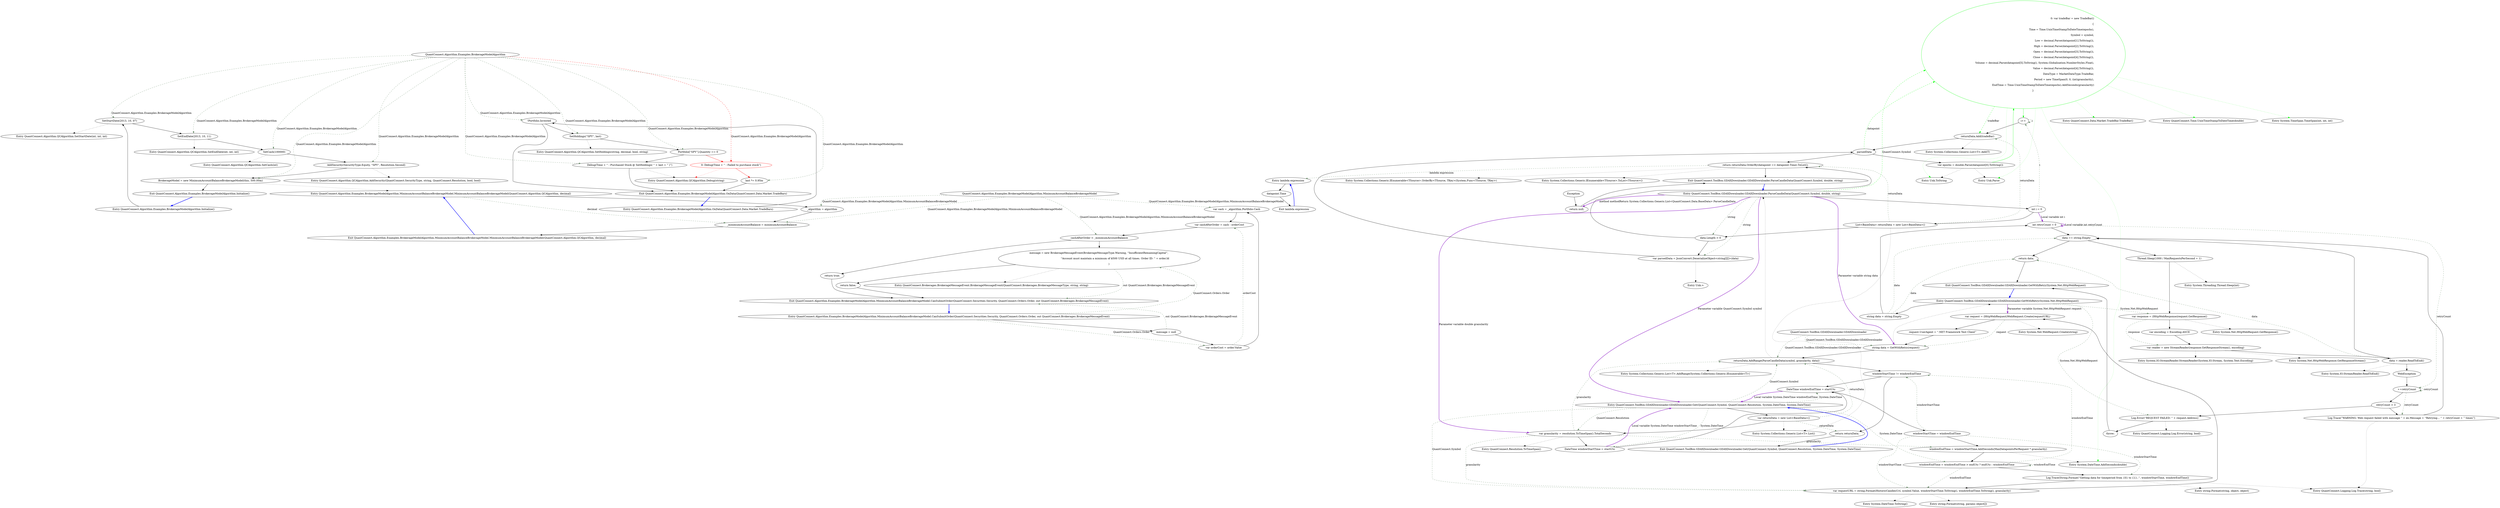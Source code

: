 digraph  {
n36 [label="QuantConnect.Algorithm.Examples.BrokerageModelAlgorithm", span=""];
n37 [label="QuantConnect.Algorithm.Examples.BrokerageModelAlgorithm.MinimumAccountBalanceBrokerageModel", span=""];
n0 [cluster="QuantConnect.Algorithm.Examples.BrokerageModelAlgorithm.Initialize()", label="Entry QuantConnect.Algorithm.Examples.BrokerageModelAlgorithm.Initialize()", span="32-32"];
n1 [cluster="QuantConnect.Algorithm.Examples.BrokerageModelAlgorithm.Initialize()", label="SetStartDate(2013, 10, 07)", span="34-34"];
n2 [cluster="QuantConnect.Algorithm.Examples.BrokerageModelAlgorithm.Initialize()", label="SetEndDate(2013, 10, 11)", span="35-35"];
n7 [cluster="QuantConnect.Algorithm.QCAlgorithm.SetStartDate(int, int, int)", label="Entry QuantConnect.Algorithm.QCAlgorithm.SetStartDate(int, int, int)", span="538-538"];
n3 [cluster="QuantConnect.Algorithm.Examples.BrokerageModelAlgorithm.Initialize()", label="SetCash(100000)", span="36-36"];
n8 [cluster="QuantConnect.Algorithm.QCAlgorithm.SetEndDate(int, int, int)", label="Entry QuantConnect.Algorithm.QCAlgorithm.SetEndDate(int, int, int)", span="563-563"];
n4 [cluster="QuantConnect.Algorithm.Examples.BrokerageModelAlgorithm.Initialize()", label="AddSecurity(SecurityType.Equity, ''SPY'', Resolution.Second)", span="38-38"];
n9 [cluster="QuantConnect.Algorithm.QCAlgorithm.SetCash(int)", label="Entry QuantConnect.Algorithm.QCAlgorithm.SetCash(int)", span="487-487"];
n5 [cluster="QuantConnect.Algorithm.Examples.BrokerageModelAlgorithm.Initialize()", label="BrokerageModel = new MinimumAccountBalanceBrokerageModel(this, 500.00m)", span="51-51"];
n10 [cluster="QuantConnect.Algorithm.QCAlgorithm.AddSecurity(QuantConnect.SecurityType, string, QuantConnect.Resolution, bool, bool)", label="Entry QuantConnect.Algorithm.QCAlgorithm.AddSecurity(QuantConnect.SecurityType, string, QuantConnect.Resolution, bool, bool)", span="718-718"];
n6 [cluster="QuantConnect.Algorithm.Examples.BrokerageModelAlgorithm.Initialize()", label="Exit QuantConnect.Algorithm.Examples.BrokerageModelAlgorithm.Initialize()", span="32-32"];
n11 [cluster="QuantConnect.Algorithm.Examples.BrokerageModelAlgorithm.MinimumAccountBalanceBrokerageModel.MinimumAccountBalanceBrokerageModel(QuantConnect.Algorithm.QCAlgorithm, decimal)", label="Entry QuantConnect.Algorithm.Examples.BrokerageModelAlgorithm.MinimumAccountBalanceBrokerageModel.MinimumAccountBalanceBrokerageModel(QuantConnect.Algorithm.QCAlgorithm, decimal)", span="87-87"];
n12 [cluster="QuantConnect.Algorithm.Examples.BrokerageModelAlgorithm.OnData(QuantConnect.Data.Market.TradeBars)", label="Entry QuantConnect.Algorithm.Examples.BrokerageModelAlgorithm.OnData(QuantConnect.Data.Market.TradeBars)", span="60-60"];
n13 [cluster="QuantConnect.Algorithm.Examples.BrokerageModelAlgorithm.OnData(QuantConnect.Data.Market.TradeBars)", label="!Portfolio.Invested", span="62-62"];
n14 [cluster="QuantConnect.Algorithm.Examples.BrokerageModelAlgorithm.OnData(QuantConnect.Data.Market.TradeBars)", label="SetHoldings(''SPY'', last)", span="65-65"];
n19 [cluster="QuantConnect.Algorithm.Examples.BrokerageModelAlgorithm.OnData(QuantConnect.Data.Market.TradeBars)", label="Exit QuantConnect.Algorithm.Examples.BrokerageModelAlgorithm.OnData(QuantConnect.Data.Market.TradeBars)", span="60-60"];
n15 [cluster="QuantConnect.Algorithm.Examples.BrokerageModelAlgorithm.OnData(QuantConnect.Data.Market.TradeBars)", label="Portfolio[''SPY''].Quantity == 0", span="66-66"];
n20 [cluster="QuantConnect.Algorithm.QCAlgorithm.SetHoldings(string, decimal, bool, string)", label="Entry QuantConnect.Algorithm.QCAlgorithm.SetHoldings(string, decimal, bool, string)", span="499-499"];
n16 [cluster="QuantConnect.Algorithm.Examples.BrokerageModelAlgorithm.OnData(QuantConnect.Data.Market.TradeBars)", color=red, community=0, label="0: Debug(Time + '' - Failed to purchase stock'')", span="69-69"];
n18 [cluster="QuantConnect.Algorithm.Examples.BrokerageModelAlgorithm.OnData(QuantConnect.Data.Market.TradeBars)", label="Debug(Time + '' - Purchased Stock @ SetHoldings( '' + last + '' )'')", span="74-74"];
n17 [cluster="QuantConnect.Algorithm.Examples.BrokerageModelAlgorithm.OnData(QuantConnect.Data.Market.TradeBars)", label="last *= 0.95m", span="70-70"];
n21 [cluster="QuantConnect.Algorithm.QCAlgorithm.Debug(string)", label="Entry QuantConnect.Algorithm.QCAlgorithm.Debug(string)", span="864-864"];
n22 [cluster="QuantConnect.Algorithm.Examples.BrokerageModelAlgorithm.MinimumAccountBalanceBrokerageModel.MinimumAccountBalanceBrokerageModel(QuantConnect.Algorithm.QCAlgorithm, decimal)", label="_algorithm = algorithm", span="89-89"];
n23 [cluster="QuantConnect.Algorithm.Examples.BrokerageModelAlgorithm.MinimumAccountBalanceBrokerageModel.MinimumAccountBalanceBrokerageModel(QuantConnect.Algorithm.QCAlgorithm, decimal)", label="_minimumAccountBalance = minimumAccountBalance", span="90-90"];
n24 [cluster="QuantConnect.Algorithm.Examples.BrokerageModelAlgorithm.MinimumAccountBalanceBrokerageModel.MinimumAccountBalanceBrokerageModel(QuantConnect.Algorithm.QCAlgorithm, decimal)", label="Exit QuantConnect.Algorithm.Examples.BrokerageModelAlgorithm.MinimumAccountBalanceBrokerageModel.MinimumAccountBalanceBrokerageModel(QuantConnect.Algorithm.QCAlgorithm, decimal)", span="87-87"];
n25 [cluster="QuantConnect.Algorithm.Examples.BrokerageModelAlgorithm.MinimumAccountBalanceBrokerageModel.CanSubmitOrder(QuantConnect.Securities.Security, QuantConnect.Orders.Order, out QuantConnect.Brokerages.BrokerageMessageEvent)", label="Entry QuantConnect.Algorithm.Examples.BrokerageModelAlgorithm.MinimumAccountBalanceBrokerageModel.CanSubmitOrder(QuantConnect.Securities.Security, QuantConnect.Orders.Order, out QuantConnect.Brokerages.BrokerageMessageEvent)", span="96-96"];
n26 [cluster="QuantConnect.Algorithm.Examples.BrokerageModelAlgorithm.MinimumAccountBalanceBrokerageModel.CanSubmitOrder(QuantConnect.Securities.Security, QuantConnect.Orders.Order, out QuantConnect.Brokerages.BrokerageMessageEvent)", label="message = null", span="98-98"];
n27 [cluster="QuantConnect.Algorithm.Examples.BrokerageModelAlgorithm.MinimumAccountBalanceBrokerageModel.CanSubmitOrder(QuantConnect.Securities.Security, QuantConnect.Orders.Order, out QuantConnect.Brokerages.BrokerageMessageEvent)", label="var orderCost = order.Value", span="102-102"];
n31 [cluster="QuantConnect.Algorithm.Examples.BrokerageModelAlgorithm.MinimumAccountBalanceBrokerageModel.CanSubmitOrder(QuantConnect.Securities.Security, QuantConnect.Orders.Order, out QuantConnect.Brokerages.BrokerageMessageEvent)", label="message = new BrokerageMessageEvent(BrokerageMessageType.Warning, ''InsufficientRemainingCapital'', \r\n                        ''Account must maintain a minimum of $500 USD at all times. Order ID: '' + order.Id\r\n                        )", span="108-110"];
n34 [cluster="QuantConnect.Algorithm.Examples.BrokerageModelAlgorithm.MinimumAccountBalanceBrokerageModel.CanSubmitOrder(QuantConnect.Securities.Security, QuantConnect.Orders.Order, out QuantConnect.Brokerages.BrokerageMessageEvent)", label="Exit QuantConnect.Algorithm.Examples.BrokerageModelAlgorithm.MinimumAccountBalanceBrokerageModel.CanSubmitOrder(QuantConnect.Securities.Security, QuantConnect.Orders.Order, out QuantConnect.Brokerages.BrokerageMessageEvent)", span="96-96"];
n28 [cluster="QuantConnect.Algorithm.Examples.BrokerageModelAlgorithm.MinimumAccountBalanceBrokerageModel.CanSubmitOrder(QuantConnect.Securities.Security, QuantConnect.Orders.Order, out QuantConnect.Brokerages.BrokerageMessageEvent)", label="var cash = _algorithm.Portfolio.Cash", span="103-103"];
n29 [cluster="QuantConnect.Algorithm.Examples.BrokerageModelAlgorithm.MinimumAccountBalanceBrokerageModel.CanSubmitOrder(QuantConnect.Securities.Security, QuantConnect.Orders.Order, out QuantConnect.Brokerages.BrokerageMessageEvent)", label="var cashAfterOrder = cash - orderCost", span="104-104"];
n30 [cluster="QuantConnect.Algorithm.Examples.BrokerageModelAlgorithm.MinimumAccountBalanceBrokerageModel.CanSubmitOrder(QuantConnect.Securities.Security, QuantConnect.Orders.Order, out QuantConnect.Brokerages.BrokerageMessageEvent)", label="cashAfterOrder < _minimumAccountBalance", span="105-105"];
n33 [cluster="QuantConnect.Algorithm.Examples.BrokerageModelAlgorithm.MinimumAccountBalanceBrokerageModel.CanSubmitOrder(QuantConnect.Securities.Security, QuantConnect.Orders.Order, out QuantConnect.Brokerages.BrokerageMessageEvent)", label="return true;", span="113-113"];
n32 [cluster="QuantConnect.Algorithm.Examples.BrokerageModelAlgorithm.MinimumAccountBalanceBrokerageModel.CanSubmitOrder(QuantConnect.Securities.Security, QuantConnect.Orders.Order, out QuantConnect.Brokerages.BrokerageMessageEvent)", label="return false;", span="111-111"];
n35 [cluster="QuantConnect.Brokerages.BrokerageMessageEvent.BrokerageMessageEvent(QuantConnect.Brokerages.BrokerageMessageType, string, string)", label="Entry QuantConnect.Brokerages.BrokerageMessageEvent.BrokerageMessageEvent(QuantConnect.Brokerages.BrokerageMessageType, string, string)", span="56-56"];
d56 [cluster="QuantConnect.ToolBox.GDAXDownloader.GDAXDownloader.ParseCandleData(QuantConnect.Symbol, double, string)", color=green, community=0, label="0: var tradeBar = new TradeBar()\r\n                        {\r\n                            Time = Time.UnixTimeStampToDateTime(epochs),\r\n                            Symbol = symbol,\r\n                            Low = decimal.Parse(datapoint[1].ToString()),\r\n                            High = decimal.Parse(datapoint[2].ToString()),\r\n                            Open = decimal.Parse(datapoint[3].ToString()),\r\n                            Close = decimal.Parse(datapoint[4].ToString()),\r\n                            Volume = decimal.Parse(datapoint[5].ToString(), System.Globalization.NumberStyles.Float),\r\n                            Value = decimal.Parse(datapoint[4].ToString()),\r\n                            DataType = MarketDataType.TradeBar,\r\n                            Period = new TimeSpan(0, 0, (int)granularity),\r\n                            EndTime = Time.UnixTimeStampToDateTime(epochs).AddSeconds(granularity)\r\n                        }", span="129-142"];
d26 [cluster="QuantConnect.ToolBox.GDAXDownloader.GDAXDownloader.ParseCandleData(QuantConnect.Symbol, double, string)", label="Entry QuantConnect.ToolBox.GDAXDownloader.GDAXDownloader.ParseCandleData(QuantConnect.Symbol, double, string)", span="116-116"];
d54 [cluster="QuantConnect.ToolBox.GDAXDownloader.GDAXDownloader.ParseCandleData(QuantConnect.Symbol, double, string)", label=parsedData, span="126-126"];
d55 [cluster="QuantConnect.ToolBox.GDAXDownloader.GDAXDownloader.ParseCandleData(QuantConnect.Symbol, double, string)", label="var epochs = double.Parse(datapoint[0].ToString())", span="128-128"];
d57 [cluster="QuantConnect.ToolBox.GDAXDownloader.GDAXDownloader.ParseCandleData(QuantConnect.Symbol, double, string)", label="i++", span="143-143"];
d66 [cluster="QuantConnect.Data.Market.TradeBar.TradeBar()", label="Entry QuantConnect.Data.Market.TradeBar.TradeBar()", span="120-120"];
d67 [cluster="QuantConnect.Time.UnixTimeStampToDateTime(double)", label="Entry QuantConnect.Time.UnixTimeStampToDateTime(double)", span="127-127"];
d64 [cluster="Unk.ToString", label="Entry Unk.ToString", span=""];
d65 [cluster="Unk.Parse", label="Entry Unk.Parse", span=""];
d68 [cluster="System.TimeSpan.TimeSpan(int, int, int)", label="Entry System.TimeSpan.TimeSpan(int, int, int)", span="0-0"];
d19 [cluster="System.DateTime.AddSeconds(double)", label="Entry System.DateTime.AddSeconds(double)", span="0-0"];
d58 [cluster="QuantConnect.ToolBox.GDAXDownloader.GDAXDownloader.ParseCandleData(QuantConnect.Symbol, double, string)", label="returnData.Add(tradeBar)", span="144-144"];
d13 [cluster="QuantConnect.ToolBox.GDAXDownloader.GDAXDownloader.Get(QuantConnect.Symbol, QuantConnect.Resolution, System.DateTime, System.DateTime)", label="returnData.AddRange(ParseCandleData(symbol, granularity, data))", span="66-66"];
d62 [cluster="QuantConnect.ToolBox.GDAXDownloader.GDAXDownloader.ParseCandleData(QuantConnect.Symbol, double, string)", label="Exit QuantConnect.ToolBox.GDAXDownloader.GDAXDownloader.ParseCandleData(QuantConnect.Symbol, double, string)", span="116-116"];
d50 [cluster="QuantConnect.ToolBox.GDAXDownloader.GDAXDownloader.ParseCandleData(QuantConnect.Symbol, double, string)", label="int i = 0", span="118-118"];
d52 [cluster="QuantConnect.ToolBox.GDAXDownloader.GDAXDownloader.ParseCandleData(QuantConnect.Symbol, double, string)", label="data.Length > 0", span="122-122"];
d53 [cluster="QuantConnect.ToolBox.GDAXDownloader.GDAXDownloader.ParseCandleData(QuantConnect.Symbol, double, string)", label="var parsedData = JsonConvert.DeserializeObject<string[][]>(data)", span="124-124"];
d0 [cluster="QuantConnect.ToolBox.GDAXDownloader.GDAXDownloader.Get(QuantConnect.Symbol, QuantConnect.Resolution, System.DateTime, System.DateTime)", label="Entry QuantConnect.ToolBox.GDAXDownloader.GDAXDownloader.Get(QuantConnect.Symbol, QuantConnect.Resolution, System.DateTime, System.DateTime)", span="45-45"];
d2 [cluster="QuantConnect.ToolBox.GDAXDownloader.GDAXDownloader.Get(QuantConnect.Symbol, QuantConnect.Resolution, System.DateTime, System.DateTime)", label="var granularity = resolution.ToTimeSpan().TotalSeconds", span="48-48"];
d12 [cluster="QuantConnect.ToolBox.GDAXDownloader.GDAXDownloader.Get(QuantConnect.Symbol, QuantConnect.Resolution, System.DateTime, System.DateTime)", label="string data = GetWithRetry(request)", span="65-65"];
d61 [cluster="QuantConnect.ToolBox.GDAXDownloader.GDAXDownloader.ParseCandleData(QuantConnect.Symbol, double, string)", label="return null;", span="151-151"];
d59 [cluster="QuantConnect.ToolBox.GDAXDownloader.GDAXDownloader.ParseCandleData(QuantConnect.Symbol, double, string)", label="return returnData.OrderBy(datapoint => datapoint.Time).ToList();", span="147-147"];
d6 [cluster="QuantConnect.ToolBox.GDAXDownloader.GDAXDownloader.Get(QuantConnect.Symbol, QuantConnect.Resolution, System.DateTime, System.DateTime)", label="windowEndTime = windowStartTime.AddSeconds(MaxDatapointsPerRequest * granularity)", span="56-56"];
d51 [cluster="QuantConnect.ToolBox.GDAXDownloader.GDAXDownloader.ParseCandleData(QuantConnect.Symbol, double, string)", label="List<BaseData> returnData = new List<BaseData>()", span="121-121"];
d69 [cluster="System.Collections.Generic.List<T>.Add(T)", label="Entry System.Collections.Generic.List<T>.Add(T)", span="0-0"];
d75 [label="QuantConnect.ToolBox.GDAXDownloader.GDAXDownloader", span=""];
d1 [cluster="QuantConnect.ToolBox.GDAXDownloader.GDAXDownloader.Get(QuantConnect.Symbol, QuantConnect.Resolution, System.DateTime, System.DateTime)", label="var returnData = new List<BaseData>()", span="47-47"];
d14 [cluster="QuantConnect.ToolBox.GDAXDownloader.GDAXDownloader.Get(QuantConnect.Symbol, QuantConnect.Resolution, System.DateTime, System.DateTime)", label="windowStartTime != windowEndTime", span="68-68"];
d27 [cluster="System.Collections.Generic.List<T>.AddRange(System.Collections.Generic.IEnumerable<T>)", label="Entry System.Collections.Generic.List<T>.AddRange(System.Collections.Generic.IEnumerable<T>)", span="0-0"];
d29 [cluster="QuantConnect.ToolBox.GDAXDownloader.GDAXDownloader.GetWithRetry(System.Net.HttpWebRequest)", label="int retryCount = 0", span="81-81"];
d63 [cluster="Unk.>", label="Entry Unk.>", span=""];
d3 [cluster="QuantConnect.ToolBox.GDAXDownloader.GDAXDownloader.Get(QuantConnect.Symbol, QuantConnect.Resolution, System.DateTime, System.DateTime)", label="DateTime windowStartTime = startUtc", span="50-50"];
d4 [cluster="QuantConnect.ToolBox.GDAXDownloader.GDAXDownloader.Get(QuantConnect.Symbol, QuantConnect.Resolution, System.DateTime, System.DateTime)", label="DateTime windowEndTime = startUtc", span="51-51"];
d16 [cluster="QuantConnect.ToolBox.GDAXDownloader.GDAXDownloader.Get(QuantConnect.Symbol, QuantConnect.Resolution, System.DateTime, System.DateTime)", label="Exit QuantConnect.ToolBox.GDAXDownloader.GDAXDownloader.Get(QuantConnect.Symbol, QuantConnect.Resolution, System.DateTime, System.DateTime)", span="45-45"];
d7 [cluster="QuantConnect.ToolBox.GDAXDownloader.GDAXDownloader.Get(QuantConnect.Symbol, QuantConnect.Resolution, System.DateTime, System.DateTime)", label="windowEndTime = windowEndTime > endUtc ? endUtc : windowEndTime", span="57-57"];
d9 [cluster="QuantConnect.ToolBox.GDAXDownloader.GDAXDownloader.Get(QuantConnect.Symbol, QuantConnect.Resolution, System.DateTime, System.DateTime)", label="var requestURL = string.Format(HistoricCandlesUrl, symbol.Value, windowStartTime.ToString(), windowEndTime.ToString(), granularity)", span="61-61"];
d18 [cluster="QuantConnect.Resolution.ToTimeSpan()", label="Entry QuantConnect.Resolution.ToTimeSpan()", span="722-722"];
d10 [cluster="QuantConnect.ToolBox.GDAXDownloader.GDAXDownloader.Get(QuantConnect.Symbol, QuantConnect.Resolution, System.DateTime, System.DateTime)", label="var request = (HttpWebRequest)WebRequest.Create(requestURL)", span="62-62"];
d11 [cluster="QuantConnect.ToolBox.GDAXDownloader.GDAXDownloader.Get(QuantConnect.Symbol, QuantConnect.Resolution, System.DateTime, System.DateTime)", label="request.UserAgent = ''.NET Framework Test Client''", span="63-63"];
d25 [cluster="QuantConnect.ToolBox.GDAXDownloader.GDAXDownloader.GetWithRetry(System.Net.HttpWebRequest)", label="Entry QuantConnect.ToolBox.GDAXDownloader.GDAXDownloader.GetWithRetry(System.Net.HttpWebRequest)", span="78-78"];
d60 [cluster="QuantConnect.ToolBox.GDAXDownloader.GDAXDownloader.ParseCandleData(QuantConnect.Symbol, double, string)", label=Exception, span="149-149"];
d70 [cluster="System.Collections.Generic.IEnumerable<TSource>.OrderBy<TSource, TKey>(System.Func<TSource, TKey>)", label="Entry System.Collections.Generic.IEnumerable<TSource>.OrderBy<TSource, TKey>(System.Func<TSource, TKey>)", span="0-0"];
d71 [cluster="System.Collections.Generic.IEnumerable<TSource>.ToList<TSource>()", label="Entry System.Collections.Generic.IEnumerable<TSource>.ToList<TSource>()", span="0-0"];
d72 [cluster="lambda expression", label="Entry lambda expression", span="147-147"];
d5 [cluster="QuantConnect.ToolBox.GDAXDownloader.GDAXDownloader.Get(QuantConnect.Symbol, QuantConnect.Resolution, System.DateTime, System.DateTime)", label="windowStartTime = windowEndTime", span="55-55"];
d17 [cluster="System.Collections.Generic.List<T>.List()", label="Entry System.Collections.Generic.List<T>.List()", span="0-0"];
d15 [cluster="QuantConnect.ToolBox.GDAXDownloader.GDAXDownloader.Get(QuantConnect.Symbol, QuantConnect.Resolution, System.DateTime, System.DateTime)", label="return returnData;", span="70-70"];
d28 [cluster="QuantConnect.ToolBox.GDAXDownloader.GDAXDownloader.GetWithRetry(System.Net.HttpWebRequest)", label="string data = string.Empty", span="80-80"];
d30 [cluster="QuantConnect.ToolBox.GDAXDownloader.GDAXDownloader.GetWithRetry(System.Net.HttpWebRequest)", label="data == string.Empty", span="82-82"];
d37 [cluster="QuantConnect.ToolBox.GDAXDownloader.GDAXDownloader.GetWithRetry(System.Net.HttpWebRequest)", label="++retryCount", span="97-97"];
d8 [cluster="QuantConnect.ToolBox.GDAXDownloader.GDAXDownloader.Get(QuantConnect.Symbol, QuantConnect.Resolution, System.DateTime, System.DateTime)", label="Log.Trace(String.Format(''Getting data for timeperiod from {0} to {1}..'', windowStartTime, windowEndTime))", span="59-59"];
d22 [cluster="System.DateTime.ToString()", label="Entry System.DateTime.ToString()", span="0-0"];
d23 [cluster="string.Format(string, params object[])", label="Entry string.Format(string, params object[])", span="0-0"];
d24 [cluster="System.Net.WebRequest.Create(string)", label="Entry System.Net.WebRequest.Create(string)", span="0-0"];
d43 [cluster="QuantConnect.ToolBox.GDAXDownloader.GDAXDownloader.GetWithRetry(System.Net.HttpWebRequest)", label="Exit QuantConnect.ToolBox.GDAXDownloader.GDAXDownloader.GetWithRetry(System.Net.HttpWebRequest)", span="78-78"];
d32 [cluster="QuantConnect.ToolBox.GDAXDownloader.GDAXDownloader.GetWithRetry(System.Net.HttpWebRequest)", label="var response = (HttpWebResponse)request.GetResponse()", span="87-87"];
d39 [cluster="QuantConnect.ToolBox.GDAXDownloader.GDAXDownloader.GetWithRetry(System.Net.HttpWebRequest)", label="Log.Error(''REQUEST FAILED: '' + request.Address)", span="100-100"];
d74 [cluster="lambda expression", label="Exit lambda expression", span="147-147"];
d73 [cluster="lambda expression", label="datapoint.Time", span="147-147"];
d42 [cluster="QuantConnect.ToolBox.GDAXDownloader.GDAXDownloader.GetWithRetry(System.Net.HttpWebRequest)", label="return data;", span="106-106"];
d35 [cluster="QuantConnect.ToolBox.GDAXDownloader.GDAXDownloader.GetWithRetry(System.Net.HttpWebRequest)", label="data = reader.ReadToEnd()", span="92-92"];
d41 [cluster="QuantConnect.ToolBox.GDAXDownloader.GDAXDownloader.GetWithRetry(System.Net.HttpWebRequest)", label="Log.Trace(''WARNING: Web request failed with message '' + ex.Message + ''Retrying... '' + retryCount + '' times'')", span="103-103"];
d31 [cluster="QuantConnect.ToolBox.GDAXDownloader.GDAXDownloader.GetWithRetry(System.Net.HttpWebRequest)", label="Thread.Sleep(1000 / MaxRequestsPerSecond + 1)", span="86-86"];
d36 [cluster="QuantConnect.ToolBox.GDAXDownloader.GDAXDownloader.GetWithRetry(System.Net.HttpWebRequest)", label=WebException, span="95-95"];
d38 [cluster="QuantConnect.ToolBox.GDAXDownloader.GDAXDownloader.GetWithRetry(System.Net.HttpWebRequest)", label="retryCount > 3", span="98-98"];
d20 [cluster="string.Format(string, object, object)", label="Entry string.Format(string, object, object)", span="0-0"];
d21 [cluster="QuantConnect.Logging.Log.Trace(string, bool)", label="Entry QuantConnect.Logging.Log.Trace(string, bool)", span="106-106"];
d40 [cluster="QuantConnect.ToolBox.GDAXDownloader.GDAXDownloader.GetWithRetry(System.Net.HttpWebRequest)", label="throw;", span="101-101"];
d33 [cluster="QuantConnect.ToolBox.GDAXDownloader.GDAXDownloader.GetWithRetry(System.Net.HttpWebRequest)", label="var encoding = Encoding.ASCII", span="88-88"];
d45 [cluster="System.Net.HttpWebRequest.GetResponse()", label="Entry System.Net.HttpWebRequest.GetResponse()", span="0-0"];
d34 [cluster="QuantConnect.ToolBox.GDAXDownloader.GDAXDownloader.GetWithRetry(System.Net.HttpWebRequest)", label="var reader = new StreamReader(response.GetResponseStream(), encoding)", span="90-90"];
d49 [cluster="QuantConnect.Logging.Log.Error(string, bool)", label="Entry QuantConnect.Logging.Log.Error(string, bool)", span="65-65"];
d48 [cluster="System.IO.StreamReader.ReadToEnd()", label="Entry System.IO.StreamReader.ReadToEnd()", span="0-0"];
d44 [cluster="System.Threading.Thread.Sleep(int)", label="Entry System.Threading.Thread.Sleep(int)", span="0-0"];
d46 [cluster="System.IO.StreamReader.StreamReader(System.IO.Stream, System.Text.Encoding)", label="Entry System.IO.StreamReader.StreamReader(System.IO.Stream, System.Text.Encoding)", span="0-0"];
d47 [cluster="System.Net.HttpWebResponse.GetResponseStream()", label="Entry System.Net.HttpWebResponse.GetResponseStream()", span="0-0"];
n36 -> n1  [color=darkseagreen4, key=1, label="QuantConnect.Algorithm.Examples.BrokerageModelAlgorithm", style=dashed];
n36 -> n2  [color=darkseagreen4, key=1, label="QuantConnect.Algorithm.Examples.BrokerageModelAlgorithm", style=dashed];
n36 -> n3  [color=darkseagreen4, key=1, label="QuantConnect.Algorithm.Examples.BrokerageModelAlgorithm", style=dashed];
n36 -> n4  [color=darkseagreen4, key=1, label="QuantConnect.Algorithm.Examples.BrokerageModelAlgorithm", style=dashed];
n36 -> n5  [color=darkseagreen4, key=1, label="QuantConnect.Algorithm.Examples.BrokerageModelAlgorithm", style=dashed];
n36 -> n13  [color=darkseagreen4, key=1, label="QuantConnect.Algorithm.Examples.BrokerageModelAlgorithm", style=dashed];
n36 -> n14  [color=darkseagreen4, key=1, label="QuantConnect.Algorithm.Examples.BrokerageModelAlgorithm", style=dashed];
n36 -> n15  [color=darkseagreen4, key=1, label="QuantConnect.Algorithm.Examples.BrokerageModelAlgorithm", style=dashed];
n36 -> n16  [color=red, key=1, label="QuantConnect.Algorithm.Examples.BrokerageModelAlgorithm", style=dashed];
n36 -> n17  [color=darkseagreen4, key=1, label="QuantConnect.Algorithm.Examples.BrokerageModelAlgorithm", style=dashed];
n36 -> n18  [color=darkseagreen4, key=1, label="QuantConnect.Algorithm.Examples.BrokerageModelAlgorithm", style=dashed];
n37 -> n22  [color=darkseagreen4, key=1, label="QuantConnect.Algorithm.Examples.BrokerageModelAlgorithm.MinimumAccountBalanceBrokerageModel", style=dashed];
n37 -> n23  [color=darkseagreen4, key=1, label="QuantConnect.Algorithm.Examples.BrokerageModelAlgorithm.MinimumAccountBalanceBrokerageModel", style=dashed];
n37 -> n28  [color=darkseagreen4, key=1, label="QuantConnect.Algorithm.Examples.BrokerageModelAlgorithm.MinimumAccountBalanceBrokerageModel", style=dashed];
n37 -> n30  [color=darkseagreen4, key=1, label="QuantConnect.Algorithm.Examples.BrokerageModelAlgorithm.MinimumAccountBalanceBrokerageModel", style=dashed];
n0 -> n1  [key=0, style=solid];
n1 -> n2  [key=0, style=solid];
n1 -> n7  [key=2, style=dotted];
n2 -> n3  [key=0, style=solid];
n2 -> n8  [key=2, style=dotted];
n3 -> n4  [key=0, style=solid];
n3 -> n9  [key=2, style=dotted];
n4 -> n5  [key=0, style=solid];
n4 -> n10  [key=2, style=dotted];
n5 -> n6  [key=0, style=solid];
n5 -> n11  [key=2, style=dotted];
n6 -> n0  [color=blue, key=0, style=bold];
n11 -> n22  [key=0, style=solid];
n11 -> n23  [color=darkseagreen4, key=1, label=decimal, style=dashed];
n12 -> n13  [key=0, style=solid];
n13 -> n14  [key=0, style=solid];
n13 -> n19  [key=0, style=solid];
n14 -> n15  [key=0, style=solid];
n14 -> n20  [key=2, style=dotted];
n19 -> n12  [color=blue, key=0, style=bold];
n15 -> n16  [color=red, key=0, style=solid];
n15 -> n18  [key=0, style=solid];
n16 -> n17  [color=red, key=0, style=solid];
n16 -> n21  [color=red, key=2, style=dotted];
n18 -> n19  [key=0, style=solid];
n18 -> n21  [key=2, style=dotted];
n17 -> n19  [key=0, style=solid];
n22 -> n23  [key=0, style=solid];
n23 -> n24  [key=0, style=solid];
n24 -> n11  [color=blue, key=0, style=bold];
n25 -> n26  [key=0, style=solid];
n25 -> n27  [color=darkseagreen4, key=1, label="QuantConnect.Orders.Order", style=dashed];
n25 -> n31  [color=darkseagreen4, key=1, label="QuantConnect.Orders.Order", style=dashed];
n26 -> n27  [key=0, style=solid];
n26 -> n34  [color=darkseagreen4, key=1, label="out QuantConnect.Brokerages.BrokerageMessageEvent", style=dashed];
n27 -> n28  [key=0, style=solid];
n27 -> n29  [color=darkseagreen4, key=1, label=orderCost, style=dashed];
n31 -> n32  [key=0, style=solid];
n31 -> n35  [key=2, style=dotted];
n31 -> n34  [color=darkseagreen4, key=1, label="out QuantConnect.Brokerages.BrokerageMessageEvent", style=dashed];
n34 -> n25  [color=blue, key=0, style=bold];
n28 -> n29  [key=0, style=solid];
n29 -> n30  [key=0, style=solid];
n30 -> n31  [key=0, style=solid];
n30 -> n33  [key=0, style=solid];
n33 -> n34  [key=0, style=solid];
n32 -> n34  [key=0, style=solid];
d56 -> d57  [color=green, key=0, style=solid];
d56 -> d66  [color=green, key=2, style=dotted];
d56 -> d67  [color=green, key=2, style=dotted];
d56 -> d64  [color=green, key=2, style=dotted];
d56 -> d65  [color=green, key=2, style=dotted];
d56 -> d68  [color=green, key=2, style=dotted];
d56 -> d19  [color=green, key=2, style=dotted];
d56 -> d58  [color=green, key=1, label=tradeBar, style=dashed];
d26 -> d56  [color=green, key=1, label="QuantConnect.Symbol", style=dashed];
d26 -> d50  [key=0, style=solid];
d26 -> d52  [color=darkseagreen4, key=1, label=string, style=dashed];
d26 -> d53  [color=darkseagreen4, key=1, label=string, style=dashed];
d26 -> d0  [color=darkorchid, key=3, label="Parameter variable QuantConnect.Symbol symbol", style=bold];
d26 -> d2  [color=darkorchid, key=3, label="Parameter variable double granularity", style=bold];
d26 -> d12  [color=darkorchid, key=3, label="Parameter variable string data", style=bold];
d26 -> d61  [color=darkorchid, key=3, label="method methodReturn System.Collections.Generic.List<QuantConnect.Data.BaseData> ParseCandleData", style=bold];
d54 -> d56  [color=green, key=1, label=datapoint, style=dashed];
d54 -> d55  [key=0, style=solid];
d54 -> d59  [key=0, style=solid];
d55 -> d56  [color=green, key=0, style=solid];
d55 -> d64  [key=2, style=dotted];
d55 -> d65  [key=2, style=dotted];
d57 -> d57  [color=darkseagreen4, key=1, label=i, style=dashed];
d57 -> d58  [key=0, style=solid];
d58 -> d54  [key=0, style=solid];
d58 -> d69  [key=2, style=dotted];
d13 -> d26  [key=2, style=dotted];
d13 -> d14  [key=0, style=solid];
d13 -> d27  [key=2, style=dotted];
d62 -> d26  [color=blue, key=0, style=bold];
d50 -> d57  [color=darkseagreen4, key=1, label=i, style=dashed];
d50 -> d51  [key=0, style=solid];
d50 -> d29  [color=darkorchid, key=3, label="Local variable int i", style=bold];
d52 -> d53  [key=0, style=solid];
d52 -> d59  [key=0, style=solid];
d53 -> d54  [key=0, style=solid];
d53 -> d63  [key=2, style=dotted];
d0 -> d13  [color=darkseagreen4, key=1, label="QuantConnect.Symbol", style=dashed];
d0 -> d1  [key=0, style=solid];
d0 -> d2  [color=darkseagreen4, key=1, label="QuantConnect.Resolution", style=dashed];
d0 -> d3  [color=darkseagreen4, key=1, label="System.DateTime", style=dashed];
d0 -> d4  [color=darkseagreen4, key=1, label="System.DateTime", style=dashed];
d0 -> d7  [color=darkseagreen4, key=1, label="System.DateTime", style=dashed];
d0 -> d9  [color=darkseagreen4, key=1, label="QuantConnect.Symbol", style=dashed];
d2 -> d13  [color=darkseagreen4, key=1, label=granularity, style=dashed];
d2 -> d3  [key=0, style=solid];
d2 -> d18  [key=2, style=dotted];
d2 -> d6  [color=darkseagreen4, key=1, label=granularity, style=dashed];
d2 -> d9  [color=darkseagreen4, key=1, label=granularity, style=dashed];
d12 -> d13  [key=0, style=solid];
d12 -> d25  [key=2, style=dotted];
d61 -> d62  [key=0, style=solid];
d59 -> d62  [key=0, style=solid];
d59 -> d70  [key=2, style=dotted];
d59 -> d71  [key=2, style=dotted];
d59 -> d72  [color=darkseagreen4, key=1, label="lambda expression", style=dashed];
d6 -> d19  [key=2, style=dotted];
d6 -> d7  [key=0, style=solid];
d51 -> d58  [color=darkseagreen4, key=1, label=returnData, style=dashed];
d51 -> d52  [key=0, style=solid];
d51 -> d59  [color=darkseagreen4, key=1, label=returnData, style=dashed];
d51 -> d17  [key=2, style=dotted];
d75 -> d13  [color=darkseagreen4, key=1, label="QuantConnect.ToolBox.GDAXDownloader.GDAXDownloader", style=dashed];
d75 -> d12  [color=darkseagreen4, key=1, label="QuantConnect.ToolBox.GDAXDownloader.GDAXDownloader", style=dashed];
d1 -> d13  [color=darkseagreen4, key=1, label=returnData, style=dashed];
d1 -> d2  [key=0, style=solid];
d1 -> d17  [key=2, style=dotted];
d1 -> d15  [color=darkseagreen4, key=1, label=returnData, style=dashed];
d14 -> d4  [key=0, style=solid];
d14 -> d15  [key=0, style=solid];
d29 -> d29  [color=darkorchid, key=3, label="Local variable int retryCount", style=bold];
d29 -> d30  [key=0, style=solid];
d29 -> d37  [color=darkseagreen4, key=1, label=retryCount, style=dashed];
d3 -> d0  [color=darkorchid, key=3, label="Local variable System.DateTime windowStartTime", style=bold];
d3 -> d4  [key=0, style=solid];
d4 -> d0  [color=darkorchid, key=3, label="Local variable System.DateTime windowEndTime", style=bold];
d4 -> d5  [key=0, style=solid];
d16 -> d0  [color=blue, key=0, style=bold];
d7 -> d14  [color=darkseagreen4, key=1, label=windowEndTime, style=dashed];
d7 -> d7  [color=darkseagreen4, key=1, label=windowEndTime, style=dashed];
d7 -> d8  [key=0, style=solid];
d7 -> d9  [color=darkseagreen4, key=1, label=windowEndTime, style=dashed];
d9 -> d10  [key=0, style=solid];
d9 -> d22  [key=2, style=dotted];
d9 -> d23  [key=2, style=dotted];
d10 -> d12  [color=darkseagreen4, key=1, label=request, style=dashed];
d10 -> d11  [key=0, style=solid];
d10 -> d24  [key=2, style=dotted];
d11 -> d12  [key=0, style=solid];
d25 -> d10  [color=darkorchid, key=3, label="Parameter variable System.Net.HttpWebRequest request", style=bold];
d25 -> d28  [key=0, style=solid];
d25 -> d32  [color=darkseagreen4, key=1, label="System.Net.HttpWebRequest", style=dashed];
d25 -> d39  [color=darkseagreen4, key=1, label="System.Net.HttpWebRequest", style=dashed];
d60 -> d61  [key=0, style=solid];
d72 -> d73  [key=0, style=solid];
d5 -> d6  [key=0, style=solid];
d5 -> d14  [color=darkseagreen4, key=1, label=windowStartTime, style=dashed];
d5 -> d9  [color=darkseagreen4, key=1, label=windowStartTime, style=dashed];
d5 -> d8  [color=darkseagreen4, key=1, label=windowStartTime, style=dashed];
d15 -> d16  [key=0, style=solid];
d28 -> d29  [key=0, style=solid];
d28 -> d30  [color=darkseagreen4, key=1, label=data, style=dashed];
d28 -> d42  [color=darkseagreen4, key=1, label=data, style=dashed];
d30 -> d31  [key=0, style=solid];
d30 -> d42  [key=0, style=solid];
d37 -> d37  [color=darkseagreen4, key=1, label=retryCount, style=dashed];
d37 -> d38  [key=0, style=solid];
d37 -> d41  [color=darkseagreen4, key=1, label=retryCount, style=dashed];
d8 -> d9  [key=0, style=solid];
d8 -> d20  [key=2, style=dotted];
d8 -> d21  [key=2, style=dotted];
d43 -> d25  [color=blue, key=0, style=bold];
d32 -> d33  [key=0, style=solid];
d32 -> d45  [key=2, style=dotted];
d32 -> d34  [color=darkseagreen4, key=1, label=response, style=dashed];
d39 -> d40  [key=0, style=solid];
d39 -> d49  [key=2, style=dotted];
d74 -> d72  [color=blue, key=0, style=bold];
d73 -> d74  [key=0, style=solid];
d42 -> d43  [key=0, style=solid];
d35 -> d30  [key=0, style=solid];
d35 -> d42  [color=darkseagreen4, key=1, label=data, style=dashed];
d35 -> d36  [key=0, style=solid];
d35 -> d48  [key=2, style=dotted];
d41 -> d30  [key=0, style=solid];
d41 -> d21  [key=2, style=dotted];
d31 -> d32  [key=0, style=solid];
d31 -> d44  [key=2, style=dotted];
d36 -> d37  [key=0, style=solid];
d38 -> d39  [key=0, style=solid];
d38 -> d41  [key=0, style=solid];
d40 -> d43  [key=0, style=solid];
d33 -> d34  [key=0, style=solid];
d34 -> d35  [key=0, style=solid];
d34 -> d46  [key=2, style=dotted];
d34 -> d47  [key=2, style=dotted];
}
